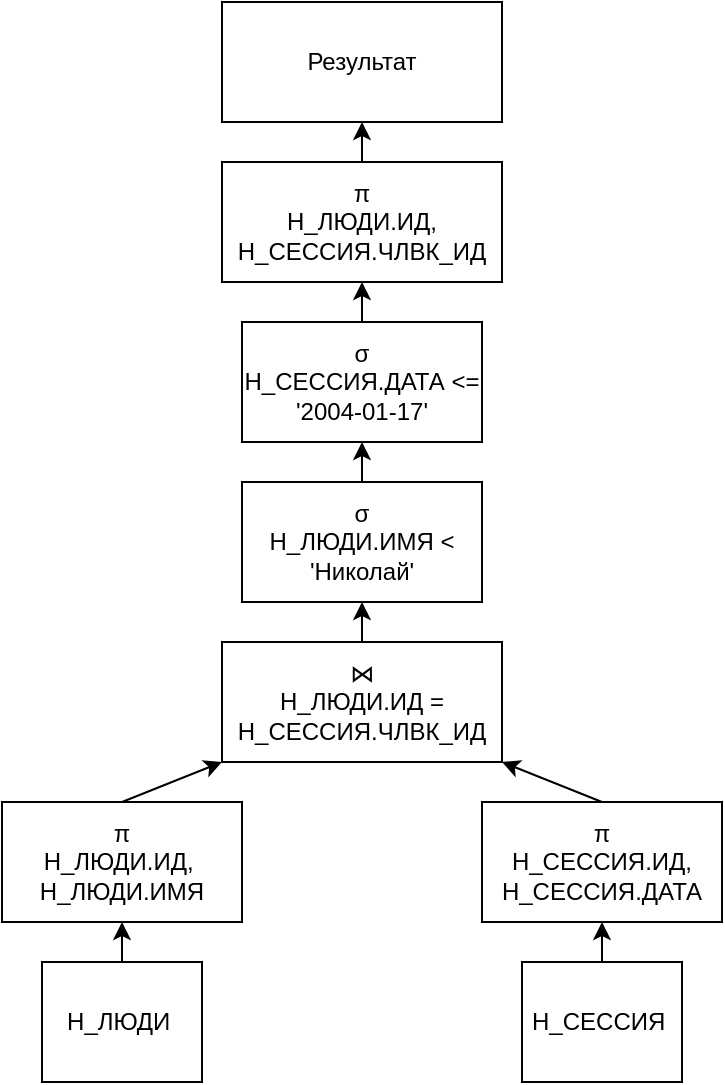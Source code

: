 <mxfile version="22.1.11" type="device">
  <diagram name="Страница — 1" id="K1GuHLXQaXbjNu8LGzyw">
    <mxGraphModel dx="1036" dy="606" grid="1" gridSize="10" guides="1" tooltips="1" connect="1" arrows="1" fold="1" page="1" pageScale="1" pageWidth="827" pageHeight="1169" math="0" shadow="0">
      <root>
        <mxCell id="0" />
        <mxCell id="1" parent="0" />
        <mxCell id="dLIBRPFSw0Nd5O_VgKb3-17" style="edgeStyle=orthogonalEdgeStyle;rounded=0;orthogonalLoop=1;jettySize=auto;html=1;exitX=0.5;exitY=0;exitDx=0;exitDy=0;entryX=0.5;entryY=1;entryDx=0;entryDy=0;" parent="1" source="RN7eBIJX6i_Hp72XLPzO-1" target="RN7eBIJX6i_Hp72XLPzO-3" edge="1">
          <mxGeometry relative="1" as="geometry" />
        </mxCell>
        <mxCell id="RN7eBIJX6i_Hp72XLPzO-1" value="Н_ЛЮДИ&amp;nbsp;" style="rounded=0;whiteSpace=wrap;html=1;" parent="1" vertex="1">
          <mxGeometry x="160" y="620" width="80" height="60" as="geometry" />
        </mxCell>
        <mxCell id="dLIBRPFSw0Nd5O_VgKb3-18" style="edgeStyle=orthogonalEdgeStyle;rounded=0;orthogonalLoop=1;jettySize=auto;html=1;exitX=0.5;exitY=0;exitDx=0;exitDy=0;entryX=0.5;entryY=1;entryDx=0;entryDy=0;" parent="1" source="RN7eBIJX6i_Hp72XLPzO-2" target="dLIBRPFSw0Nd5O_VgKb3-1" edge="1">
          <mxGeometry relative="1" as="geometry" />
        </mxCell>
        <mxCell id="RN7eBIJX6i_Hp72XLPzO-2" value="Н_СЕССИЯ&amp;nbsp;" style="rounded=0;whiteSpace=wrap;html=1;" parent="1" vertex="1">
          <mxGeometry x="400" y="620" width="80" height="60" as="geometry" />
        </mxCell>
        <mxCell id="dLIBRPFSw0Nd5O_VgKb3-19" style="rounded=0;orthogonalLoop=1;jettySize=auto;html=1;exitX=0.5;exitY=0;exitDx=0;exitDy=0;entryX=0;entryY=1;entryDx=0;entryDy=0;" parent="1" source="RN7eBIJX6i_Hp72XLPzO-3" target="dLIBRPFSw0Nd5O_VgKb3-8" edge="1">
          <mxGeometry relative="1" as="geometry" />
        </mxCell>
        <mxCell id="RN7eBIJX6i_Hp72XLPzO-3" value="π&lt;br&gt;Н_ЛЮДИ.ИД,&amp;nbsp;&lt;br&gt;Н_ЛЮДИ.ИМЯ" style="rounded=0;whiteSpace=wrap;html=1;" parent="1" vertex="1">
          <mxGeometry x="140" y="540" width="120" height="60" as="geometry" />
        </mxCell>
        <mxCell id="dLIBRPFSw0Nd5O_VgKb3-23" style="edgeStyle=orthogonalEdgeStyle;rounded=0;orthogonalLoop=1;jettySize=auto;html=1;exitX=0.5;exitY=0;exitDx=0;exitDy=0;entryX=0.5;entryY=1;entryDx=0;entryDy=0;" parent="1" source="RN7eBIJX6i_Hp72XLPzO-8" target="dLIBRPFSw0Nd5O_VgKb3-11" edge="1">
          <mxGeometry relative="1" as="geometry" />
        </mxCell>
        <mxCell id="RN7eBIJX6i_Hp72XLPzO-8" value="σ&lt;br&gt;Н_СЕССИЯ.ДАТА &amp;lt;= &#39;2004-01-17&#39;" style="rounded=0;whiteSpace=wrap;html=1;" parent="1" vertex="1">
          <mxGeometry x="260" y="300" width="120" height="60" as="geometry" />
        </mxCell>
        <mxCell id="dLIBRPFSw0Nd5O_VgKb3-20" style="rounded=0;orthogonalLoop=1;jettySize=auto;html=1;exitX=0.5;exitY=0;exitDx=0;exitDy=0;entryX=1;entryY=1;entryDx=0;entryDy=0;" parent="1" source="dLIBRPFSw0Nd5O_VgKb3-1" target="dLIBRPFSw0Nd5O_VgKb3-8" edge="1">
          <mxGeometry relative="1" as="geometry" />
        </mxCell>
        <mxCell id="dLIBRPFSw0Nd5O_VgKb3-1" value="π&lt;br&gt;Н_СЕССИЯ.ИД,&lt;br&gt;Н_СЕССИЯ.ДАТА" style="rounded=0;whiteSpace=wrap;html=1;" parent="1" vertex="1">
          <mxGeometry x="380" y="540" width="120" height="60" as="geometry" />
        </mxCell>
        <mxCell id="dLIBRPFSw0Nd5O_VgKb3-21" style="edgeStyle=orthogonalEdgeStyle;rounded=0;orthogonalLoop=1;jettySize=auto;html=1;exitX=0.5;exitY=0;exitDx=0;exitDy=0;entryX=0.5;entryY=1;entryDx=0;entryDy=0;" parent="1" source="dLIBRPFSw0Nd5O_VgKb3-8" target="dLIBRPFSw0Nd5O_VgKb3-15" edge="1">
          <mxGeometry relative="1" as="geometry" />
        </mxCell>
        <mxCell id="dLIBRPFSw0Nd5O_VgKb3-8" value="⋈&lt;br&gt;Н_ЛЮДИ.ИД = Н_СЕССИЯ.ЧЛВК_ИД" style="rounded=0;whiteSpace=wrap;html=1;" parent="1" vertex="1">
          <mxGeometry x="250" y="460" width="140" height="60" as="geometry" />
        </mxCell>
        <mxCell id="dLIBRPFSw0Nd5O_VgKb3-14" style="edgeStyle=orthogonalEdgeStyle;rounded=0;orthogonalLoop=1;jettySize=auto;html=1;exitX=0.5;exitY=0;exitDx=0;exitDy=0;entryX=0.5;entryY=1;entryDx=0;entryDy=0;" parent="1" source="dLIBRPFSw0Nd5O_VgKb3-11" target="dLIBRPFSw0Nd5O_VgKb3-13" edge="1">
          <mxGeometry relative="1" as="geometry" />
        </mxCell>
        <mxCell id="dLIBRPFSw0Nd5O_VgKb3-11" value="π&lt;br&gt;Н_ЛЮДИ.ИД, Н_СЕССИЯ.ЧЛВК_ИД" style="rounded=0;whiteSpace=wrap;html=1;" parent="1" vertex="1">
          <mxGeometry x="250" y="220" width="140" height="60" as="geometry" />
        </mxCell>
        <mxCell id="dLIBRPFSw0Nd5O_VgKb3-13" value="Результат" style="rounded=0;whiteSpace=wrap;html=1;" parent="1" vertex="1">
          <mxGeometry x="250" y="140" width="140" height="60" as="geometry" />
        </mxCell>
        <mxCell id="dLIBRPFSw0Nd5O_VgKb3-22" style="edgeStyle=orthogonalEdgeStyle;rounded=0;orthogonalLoop=1;jettySize=auto;html=1;exitX=0.5;exitY=0;exitDx=0;exitDy=0;entryX=0.5;entryY=1;entryDx=0;entryDy=0;" parent="1" source="dLIBRPFSw0Nd5O_VgKb3-15" target="RN7eBIJX6i_Hp72XLPzO-8" edge="1">
          <mxGeometry relative="1" as="geometry" />
        </mxCell>
        <mxCell id="dLIBRPFSw0Nd5O_VgKb3-15" value="σ&lt;br&gt;Н_ЛЮДИ.ИМЯ &amp;lt; &#39;Николай&#39;" style="rounded=0;whiteSpace=wrap;html=1;" parent="1" vertex="1">
          <mxGeometry x="260" y="380" width="120" height="60" as="geometry" />
        </mxCell>
      </root>
    </mxGraphModel>
  </diagram>
</mxfile>

